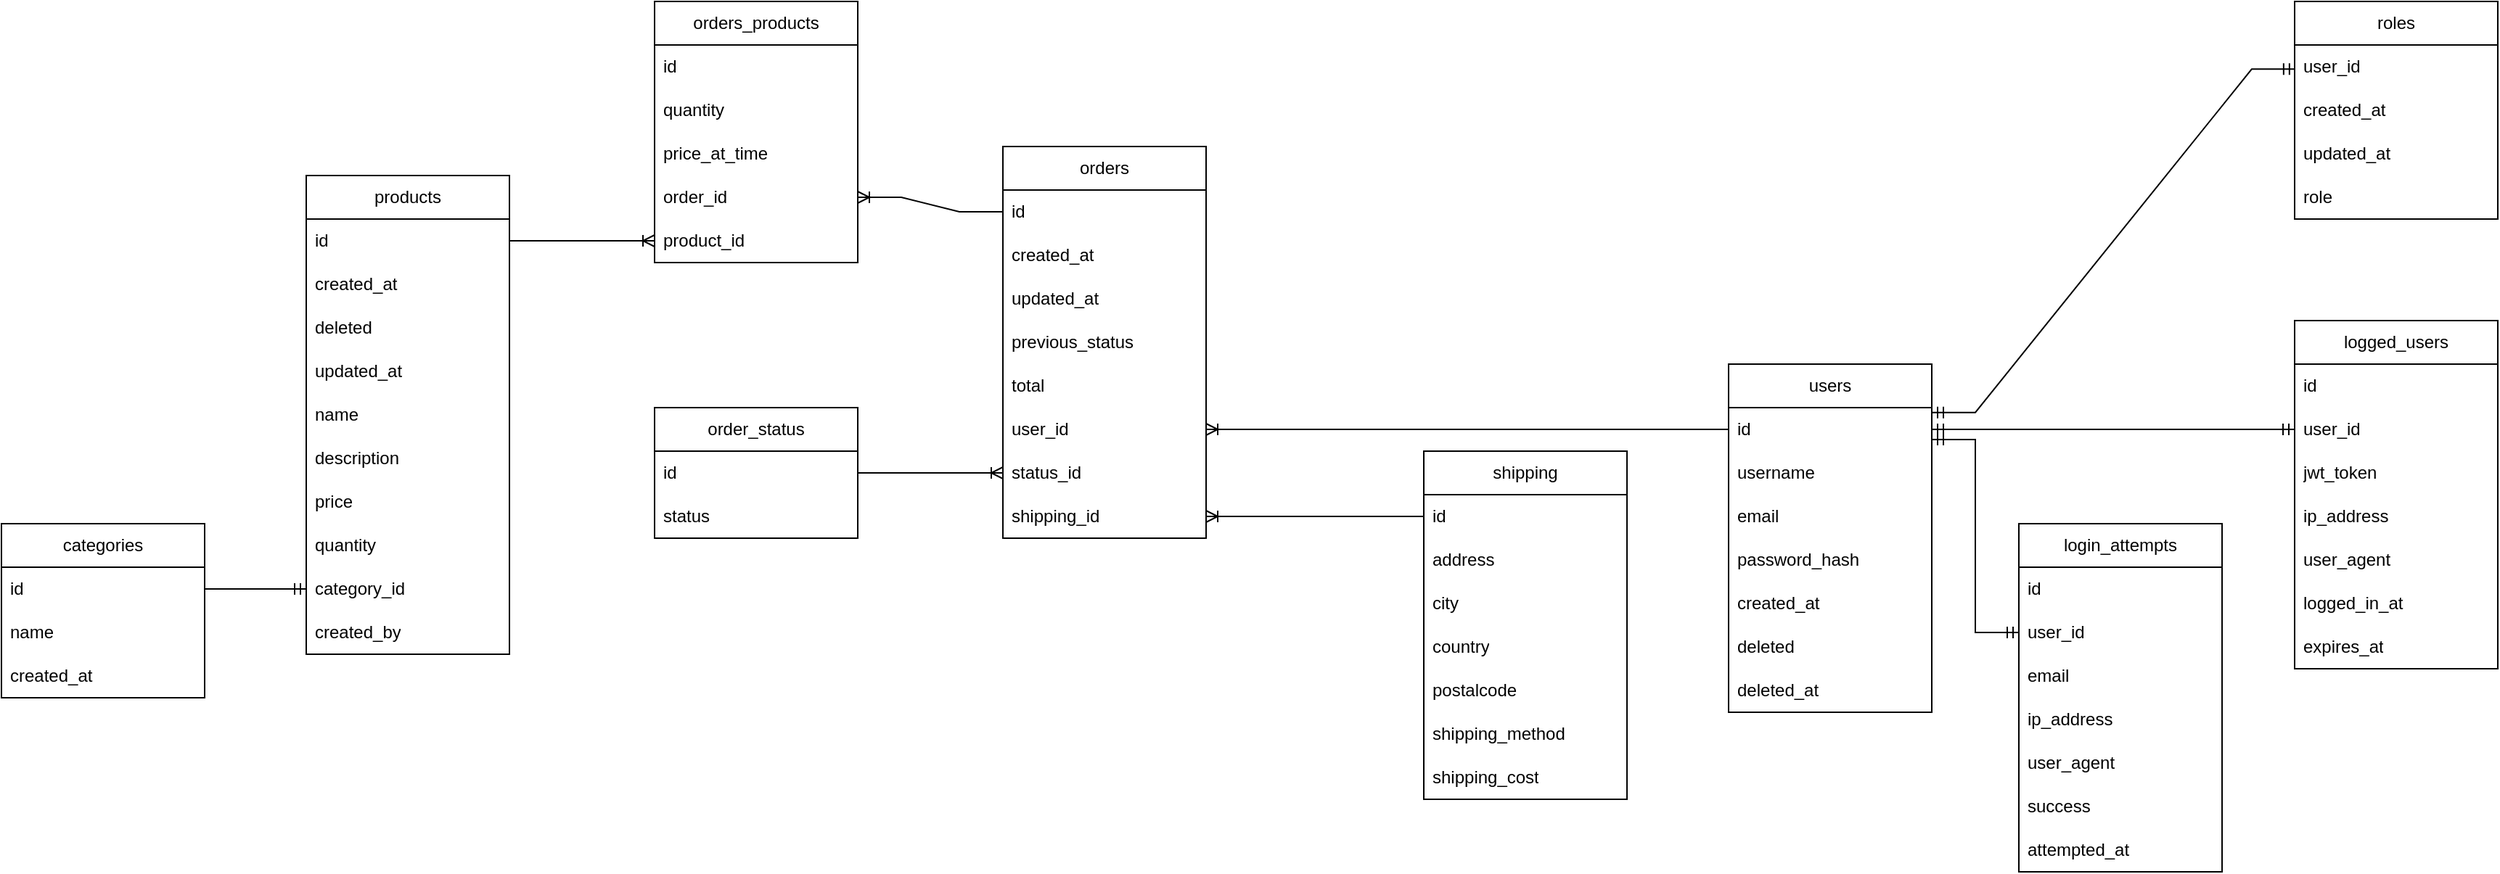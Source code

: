 <mxfile version="27.0.2">
  <diagram name="Page-1" id="U4_Lfza2s2po1m1ZU2j8">
    <mxGraphModel dx="2315" dy="1451" grid="1" gridSize="10" guides="1" tooltips="1" connect="1" arrows="1" fold="1" page="0" pageScale="1" pageWidth="1100" pageHeight="850" math="0" shadow="0">
      <root>
        <mxCell id="0" />
        <mxCell id="1" parent="0" />
        <mxCell id="vSll5am_uOoBg_vws1s7-2" value="users" style="swimlane;fontStyle=0;childLayout=stackLayout;horizontal=1;startSize=30;horizontalStack=0;resizeParent=1;resizeParentMax=0;resizeLast=0;collapsible=1;marginBottom=0;whiteSpace=wrap;html=1;" parent="1" vertex="1">
          <mxGeometry x="1240" y="50" width="140" height="240" as="geometry" />
        </mxCell>
        <mxCell id="vSll5am_uOoBg_vws1s7-3" value="id" style="text;strokeColor=none;fillColor=none;align=left;verticalAlign=middle;spacingLeft=4;spacingRight=4;overflow=hidden;points=[[0,0.5],[1,0.5]];portConstraint=eastwest;rotatable=0;whiteSpace=wrap;html=1;" parent="vSll5am_uOoBg_vws1s7-2" vertex="1">
          <mxGeometry y="30" width="140" height="30" as="geometry" />
        </mxCell>
        <mxCell id="vSll5am_uOoBg_vws1s7-4" value="username" style="text;strokeColor=none;fillColor=none;align=left;verticalAlign=middle;spacingLeft=4;spacingRight=4;overflow=hidden;points=[[0,0.5],[1,0.5]];portConstraint=eastwest;rotatable=0;whiteSpace=wrap;html=1;" parent="vSll5am_uOoBg_vws1s7-2" vertex="1">
          <mxGeometry y="60" width="140" height="30" as="geometry" />
        </mxCell>
        <mxCell id="xFotu5e_h92CgvD7lbRa-1" value="email" style="text;strokeColor=none;fillColor=none;align=left;verticalAlign=middle;spacingLeft=4;spacingRight=4;overflow=hidden;points=[[0,0.5],[1,0.5]];portConstraint=eastwest;rotatable=0;whiteSpace=wrap;html=1;" parent="vSll5am_uOoBg_vws1s7-2" vertex="1">
          <mxGeometry y="90" width="140" height="30" as="geometry" />
        </mxCell>
        <mxCell id="xFotu5e_h92CgvD7lbRa-4" value="password_hash" style="text;strokeColor=none;fillColor=none;align=left;verticalAlign=middle;spacingLeft=4;spacingRight=4;overflow=hidden;points=[[0,0.5],[1,0.5]];portConstraint=eastwest;rotatable=0;whiteSpace=wrap;html=1;" parent="vSll5am_uOoBg_vws1s7-2" vertex="1">
          <mxGeometry y="120" width="140" height="30" as="geometry" />
        </mxCell>
        <mxCell id="xFotu5e_h92CgvD7lbRa-5" value="created_at" style="text;strokeColor=none;fillColor=none;align=left;verticalAlign=middle;spacingLeft=4;spacingRight=4;overflow=hidden;points=[[0,0.5],[1,0.5]];portConstraint=eastwest;rotatable=0;whiteSpace=wrap;html=1;" parent="vSll5am_uOoBg_vws1s7-2" vertex="1">
          <mxGeometry y="150" width="140" height="30" as="geometry" />
        </mxCell>
        <mxCell id="xFotu5e_h92CgvD7lbRa-6" value="deleted" style="text;strokeColor=none;fillColor=none;align=left;verticalAlign=middle;spacingLeft=4;spacingRight=4;overflow=hidden;points=[[0,0.5],[1,0.5]];portConstraint=eastwest;rotatable=0;whiteSpace=wrap;html=1;" parent="vSll5am_uOoBg_vws1s7-2" vertex="1">
          <mxGeometry y="180" width="140" height="30" as="geometry" />
        </mxCell>
        <mxCell id="vSll5am_uOoBg_vws1s7-5" value="deleted_at" style="text;strokeColor=none;fillColor=none;align=left;verticalAlign=middle;spacingLeft=4;spacingRight=4;overflow=hidden;points=[[0,0.5],[1,0.5]];portConstraint=eastwest;rotatable=0;whiteSpace=wrap;html=1;" parent="vSll5am_uOoBg_vws1s7-2" vertex="1">
          <mxGeometry y="210" width="140" height="30" as="geometry" />
        </mxCell>
        <mxCell id="vSll5am_uOoBg_vws1s7-6" value="shipping" style="swimlane;fontStyle=0;childLayout=stackLayout;horizontal=1;startSize=30;horizontalStack=0;resizeParent=1;resizeParentMax=0;resizeLast=0;collapsible=1;marginBottom=0;whiteSpace=wrap;html=1;" parent="1" vertex="1">
          <mxGeometry x="1030" y="110" width="140" height="240" as="geometry" />
        </mxCell>
        <mxCell id="xFotu5e_h92CgvD7lbRa-8" value="id" style="text;strokeColor=none;fillColor=none;align=left;verticalAlign=middle;spacingLeft=4;spacingRight=4;overflow=hidden;points=[[0,0.5],[1,0.5]];portConstraint=eastwest;rotatable=0;whiteSpace=wrap;html=1;" parent="vSll5am_uOoBg_vws1s7-6" vertex="1">
          <mxGeometry y="30" width="140" height="30" as="geometry" />
        </mxCell>
        <mxCell id="vSll5am_uOoBg_vws1s7-7" value="address" style="text;strokeColor=none;fillColor=none;align=left;verticalAlign=middle;spacingLeft=4;spacingRight=4;overflow=hidden;points=[[0,0.5],[1,0.5]];portConstraint=eastwest;rotatable=0;whiteSpace=wrap;html=1;" parent="vSll5am_uOoBg_vws1s7-6" vertex="1">
          <mxGeometry y="60" width="140" height="30" as="geometry" />
        </mxCell>
        <mxCell id="vSll5am_uOoBg_vws1s7-8" value="city" style="text;strokeColor=none;fillColor=none;align=left;verticalAlign=middle;spacingLeft=4;spacingRight=4;overflow=hidden;points=[[0,0.5],[1,0.5]];portConstraint=eastwest;rotatable=0;whiteSpace=wrap;html=1;" parent="vSll5am_uOoBg_vws1s7-6" vertex="1">
          <mxGeometry y="90" width="140" height="30" as="geometry" />
        </mxCell>
        <mxCell id="vSll5am_uOoBg_vws1s7-9" value="country" style="text;strokeColor=none;fillColor=none;align=left;verticalAlign=middle;spacingLeft=4;spacingRight=4;overflow=hidden;points=[[0,0.5],[1,0.5]];portConstraint=eastwest;rotatable=0;whiteSpace=wrap;html=1;" parent="vSll5am_uOoBg_vws1s7-6" vertex="1">
          <mxGeometry y="120" width="140" height="30" as="geometry" />
        </mxCell>
        <mxCell id="xFotu5e_h92CgvD7lbRa-11" value="postalcode" style="text;strokeColor=none;fillColor=none;align=left;verticalAlign=middle;spacingLeft=4;spacingRight=4;overflow=hidden;points=[[0,0.5],[1,0.5]];portConstraint=eastwest;rotatable=0;whiteSpace=wrap;html=1;" parent="vSll5am_uOoBg_vws1s7-6" vertex="1">
          <mxGeometry y="150" width="140" height="30" as="geometry" />
        </mxCell>
        <mxCell id="xFotu5e_h92CgvD7lbRa-12" value="shipping_method" style="text;strokeColor=none;fillColor=none;align=left;verticalAlign=middle;spacingLeft=4;spacingRight=4;overflow=hidden;points=[[0,0.5],[1,0.5]];portConstraint=eastwest;rotatable=0;whiteSpace=wrap;html=1;" parent="vSll5am_uOoBg_vws1s7-6" vertex="1">
          <mxGeometry y="180" width="140" height="30" as="geometry" />
        </mxCell>
        <mxCell id="xFotu5e_h92CgvD7lbRa-14" value="shipping_cost" style="text;strokeColor=none;fillColor=none;align=left;verticalAlign=middle;spacingLeft=4;spacingRight=4;overflow=hidden;points=[[0,0.5],[1,0.5]];portConstraint=eastwest;rotatable=0;whiteSpace=wrap;html=1;" parent="vSll5am_uOoBg_vws1s7-6" vertex="1">
          <mxGeometry y="210" width="140" height="30" as="geometry" />
        </mxCell>
        <mxCell id="vSll5am_uOoBg_vws1s7-10" value="roles" style="swimlane;fontStyle=0;childLayout=stackLayout;horizontal=1;startSize=30;horizontalStack=0;resizeParent=1;resizeParentMax=0;resizeLast=0;collapsible=1;marginBottom=0;whiteSpace=wrap;html=1;" parent="1" vertex="1">
          <mxGeometry x="1630" y="-200" width="140" height="150" as="geometry" />
        </mxCell>
        <mxCell id="vSll5am_uOoBg_vws1s7-11" value="user_id" style="text;strokeColor=none;fillColor=none;align=left;verticalAlign=middle;spacingLeft=4;spacingRight=4;overflow=hidden;points=[[0,0.5],[1,0.5]];portConstraint=eastwest;rotatable=0;whiteSpace=wrap;html=1;" parent="vSll5am_uOoBg_vws1s7-10" vertex="1">
          <mxGeometry y="30" width="140" height="30" as="geometry" />
        </mxCell>
        <mxCell id="vSll5am_uOoBg_vws1s7-12" value="created_at" style="text;strokeColor=none;fillColor=none;align=left;verticalAlign=middle;spacingLeft=4;spacingRight=4;overflow=hidden;points=[[0,0.5],[1,0.5]];portConstraint=eastwest;rotatable=0;whiteSpace=wrap;html=1;" parent="vSll5am_uOoBg_vws1s7-10" vertex="1">
          <mxGeometry y="60" width="140" height="30" as="geometry" />
        </mxCell>
        <mxCell id="xFotu5e_h92CgvD7lbRa-15" value="updated_at" style="text;strokeColor=none;fillColor=none;align=left;verticalAlign=middle;spacingLeft=4;spacingRight=4;overflow=hidden;points=[[0,0.5],[1,0.5]];portConstraint=eastwest;rotatable=0;whiteSpace=wrap;html=1;" parent="vSll5am_uOoBg_vws1s7-10" vertex="1">
          <mxGeometry y="90" width="140" height="30" as="geometry" />
        </mxCell>
        <mxCell id="vSll5am_uOoBg_vws1s7-13" value="role" style="text;strokeColor=none;fillColor=none;align=left;verticalAlign=middle;spacingLeft=4;spacingRight=4;overflow=hidden;points=[[0,0.5],[1,0.5]];portConstraint=eastwest;rotatable=0;whiteSpace=wrap;html=1;" parent="vSll5am_uOoBg_vws1s7-10" vertex="1">
          <mxGeometry y="120" width="140" height="30" as="geometry" />
        </mxCell>
        <mxCell id="vSll5am_uOoBg_vws1s7-14" value="products" style="swimlane;fontStyle=0;childLayout=stackLayout;horizontal=1;startSize=30;horizontalStack=0;resizeParent=1;resizeParentMax=0;resizeLast=0;collapsible=1;marginBottom=0;whiteSpace=wrap;html=1;" parent="1" vertex="1">
          <mxGeometry x="260" y="-80" width="140" height="330" as="geometry" />
        </mxCell>
        <mxCell id="xFotu5e_h92CgvD7lbRa-26" value="id" style="text;strokeColor=none;fillColor=none;align=left;verticalAlign=middle;spacingLeft=4;spacingRight=4;overflow=hidden;points=[[0,0.5],[1,0.5]];portConstraint=eastwest;rotatable=0;whiteSpace=wrap;html=1;" parent="vSll5am_uOoBg_vws1s7-14" vertex="1">
          <mxGeometry y="30" width="140" height="30" as="geometry" />
        </mxCell>
        <mxCell id="xFotu5e_h92CgvD7lbRa-27" value="created_at" style="text;strokeColor=none;fillColor=none;align=left;verticalAlign=middle;spacingLeft=4;spacingRight=4;overflow=hidden;points=[[0,0.5],[1,0.5]];portConstraint=eastwest;rotatable=0;whiteSpace=wrap;html=1;" parent="vSll5am_uOoBg_vws1s7-14" vertex="1">
          <mxGeometry y="60" width="140" height="30" as="geometry" />
        </mxCell>
        <mxCell id="xFotu5e_h92CgvD7lbRa-29" value="deleted" style="text;strokeColor=none;fillColor=none;align=left;verticalAlign=middle;spacingLeft=4;spacingRight=4;overflow=hidden;points=[[0,0.5],[1,0.5]];portConstraint=eastwest;rotatable=0;whiteSpace=wrap;html=1;" parent="vSll5am_uOoBg_vws1s7-14" vertex="1">
          <mxGeometry y="90" width="140" height="30" as="geometry" />
        </mxCell>
        <mxCell id="xFotu5e_h92CgvD7lbRa-28" value="updated_at" style="text;strokeColor=none;fillColor=none;align=left;verticalAlign=middle;spacingLeft=4;spacingRight=4;overflow=hidden;points=[[0,0.5],[1,0.5]];portConstraint=eastwest;rotatable=0;whiteSpace=wrap;html=1;" parent="vSll5am_uOoBg_vws1s7-14" vertex="1">
          <mxGeometry y="120" width="140" height="30" as="geometry" />
        </mxCell>
        <mxCell id="vSll5am_uOoBg_vws1s7-15" value="name" style="text;strokeColor=none;fillColor=none;align=left;verticalAlign=middle;spacingLeft=4;spacingRight=4;overflow=hidden;points=[[0,0.5],[1,0.5]];portConstraint=eastwest;rotatable=0;whiteSpace=wrap;html=1;" parent="vSll5am_uOoBg_vws1s7-14" vertex="1">
          <mxGeometry y="150" width="140" height="30" as="geometry" />
        </mxCell>
        <mxCell id="vSll5am_uOoBg_vws1s7-16" value="description" style="text;strokeColor=none;fillColor=none;align=left;verticalAlign=middle;spacingLeft=4;spacingRight=4;overflow=hidden;points=[[0,0.5],[1,0.5]];portConstraint=eastwest;rotatable=0;whiteSpace=wrap;html=1;" parent="vSll5am_uOoBg_vws1s7-14" vertex="1">
          <mxGeometry y="180" width="140" height="30" as="geometry" />
        </mxCell>
        <mxCell id="xFotu5e_h92CgvD7lbRa-30" value="price" style="text;strokeColor=none;fillColor=none;align=left;verticalAlign=middle;spacingLeft=4;spacingRight=4;overflow=hidden;points=[[0,0.5],[1,0.5]];portConstraint=eastwest;rotatable=0;whiteSpace=wrap;html=1;" parent="vSll5am_uOoBg_vws1s7-14" vertex="1">
          <mxGeometry y="210" width="140" height="30" as="geometry" />
        </mxCell>
        <mxCell id="xFotu5e_h92CgvD7lbRa-31" value="quantity" style="text;strokeColor=none;fillColor=none;align=left;verticalAlign=middle;spacingLeft=4;spacingRight=4;overflow=hidden;points=[[0,0.5],[1,0.5]];portConstraint=eastwest;rotatable=0;whiteSpace=wrap;html=1;" parent="vSll5am_uOoBg_vws1s7-14" vertex="1">
          <mxGeometry y="240" width="140" height="30" as="geometry" />
        </mxCell>
        <mxCell id="xFotu5e_h92CgvD7lbRa-32" value="category_id" style="text;strokeColor=none;fillColor=none;align=left;verticalAlign=middle;spacingLeft=4;spacingRight=4;overflow=hidden;points=[[0,0.5],[1,0.5]];portConstraint=eastwest;rotatable=0;whiteSpace=wrap;html=1;" parent="vSll5am_uOoBg_vws1s7-14" vertex="1">
          <mxGeometry y="270" width="140" height="30" as="geometry" />
        </mxCell>
        <mxCell id="vSll5am_uOoBg_vws1s7-17" value="created_by" style="text;strokeColor=none;fillColor=none;align=left;verticalAlign=middle;spacingLeft=4;spacingRight=4;overflow=hidden;points=[[0,0.5],[1,0.5]];portConstraint=eastwest;rotatable=0;whiteSpace=wrap;html=1;" parent="vSll5am_uOoBg_vws1s7-14" vertex="1">
          <mxGeometry y="300" width="140" height="30" as="geometry" />
        </mxCell>
        <mxCell id="vSll5am_uOoBg_vws1s7-18" value="orders_products" style="swimlane;fontStyle=0;childLayout=stackLayout;horizontal=1;startSize=30;horizontalStack=0;resizeParent=1;resizeParentMax=0;resizeLast=0;collapsible=1;marginBottom=0;whiteSpace=wrap;html=1;" parent="1" vertex="1">
          <mxGeometry x="500" y="-200" width="140" height="180" as="geometry" />
        </mxCell>
        <mxCell id="vSll5am_uOoBg_vws1s7-19" value="id" style="text;strokeColor=none;fillColor=none;align=left;verticalAlign=middle;spacingLeft=4;spacingRight=4;overflow=hidden;points=[[0,0.5],[1,0.5]];portConstraint=eastwest;rotatable=0;whiteSpace=wrap;html=1;" parent="vSll5am_uOoBg_vws1s7-18" vertex="1">
          <mxGeometry y="30" width="140" height="30" as="geometry" />
        </mxCell>
        <mxCell id="vSll5am_uOoBg_vws1s7-20" value="quantity" style="text;strokeColor=none;fillColor=none;align=left;verticalAlign=middle;spacingLeft=4;spacingRight=4;overflow=hidden;points=[[0,0.5],[1,0.5]];portConstraint=eastwest;rotatable=0;whiteSpace=wrap;html=1;" parent="vSll5am_uOoBg_vws1s7-18" vertex="1">
          <mxGeometry y="60" width="140" height="30" as="geometry" />
        </mxCell>
        <mxCell id="xFotu5e_h92CgvD7lbRa-17" value="price_at_time" style="text;strokeColor=none;fillColor=none;align=left;verticalAlign=middle;spacingLeft=4;spacingRight=4;overflow=hidden;points=[[0,0.5],[1,0.5]];portConstraint=eastwest;rotatable=0;whiteSpace=wrap;html=1;" parent="vSll5am_uOoBg_vws1s7-18" vertex="1">
          <mxGeometry y="90" width="140" height="30" as="geometry" />
        </mxCell>
        <mxCell id="xFotu5e_h92CgvD7lbRa-18" value="order_id" style="text;strokeColor=none;fillColor=none;align=left;verticalAlign=middle;spacingLeft=4;spacingRight=4;overflow=hidden;points=[[0,0.5],[1,0.5]];portConstraint=eastwest;rotatable=0;whiteSpace=wrap;html=1;" parent="vSll5am_uOoBg_vws1s7-18" vertex="1">
          <mxGeometry y="120" width="140" height="30" as="geometry" />
        </mxCell>
        <mxCell id="xFotu5e_h92CgvD7lbRa-19" value="product_id" style="text;strokeColor=none;fillColor=none;align=left;verticalAlign=middle;spacingLeft=4;spacingRight=4;overflow=hidden;points=[[0,0.5],[1,0.5]];portConstraint=eastwest;rotatable=0;whiteSpace=wrap;html=1;" parent="vSll5am_uOoBg_vws1s7-18" vertex="1">
          <mxGeometry y="150" width="140" height="30" as="geometry" />
        </mxCell>
        <mxCell id="vSll5am_uOoBg_vws1s7-22" value="orders" style="swimlane;fontStyle=0;childLayout=stackLayout;horizontal=1;startSize=30;horizontalStack=0;resizeParent=1;resizeParentMax=0;resizeLast=0;collapsible=1;marginBottom=0;whiteSpace=wrap;html=1;" parent="1" vertex="1">
          <mxGeometry x="740" y="-100" width="140" height="270" as="geometry" />
        </mxCell>
        <mxCell id="xFotu5e_h92CgvD7lbRa-20" value="id" style="text;strokeColor=none;fillColor=none;align=left;verticalAlign=middle;spacingLeft=4;spacingRight=4;overflow=hidden;points=[[0,0.5],[1,0.5]];portConstraint=eastwest;rotatable=0;whiteSpace=wrap;html=1;" parent="vSll5am_uOoBg_vws1s7-22" vertex="1">
          <mxGeometry y="30" width="140" height="30" as="geometry" />
        </mxCell>
        <mxCell id="xFotu5e_h92CgvD7lbRa-21" value="created_at" style="text;strokeColor=none;fillColor=none;align=left;verticalAlign=middle;spacingLeft=4;spacingRight=4;overflow=hidden;points=[[0,0.5],[1,0.5]];portConstraint=eastwest;rotatable=0;whiteSpace=wrap;html=1;" parent="vSll5am_uOoBg_vws1s7-22" vertex="1">
          <mxGeometry y="60" width="140" height="30" as="geometry" />
        </mxCell>
        <mxCell id="xFotu5e_h92CgvD7lbRa-22" value="updated_at" style="text;strokeColor=none;fillColor=none;align=left;verticalAlign=middle;spacingLeft=4;spacingRight=4;overflow=hidden;points=[[0,0.5],[1,0.5]];portConstraint=eastwest;rotatable=0;whiteSpace=wrap;html=1;" parent="vSll5am_uOoBg_vws1s7-22" vertex="1">
          <mxGeometry y="90" width="140" height="30" as="geometry" />
        </mxCell>
        <mxCell id="vSll5am_uOoBg_vws1s7-23" value="previous_status" style="text;strokeColor=none;fillColor=none;align=left;verticalAlign=middle;spacingLeft=4;spacingRight=4;overflow=hidden;points=[[0,0.5],[1,0.5]];portConstraint=eastwest;rotatable=0;whiteSpace=wrap;html=1;" parent="vSll5am_uOoBg_vws1s7-22" vertex="1">
          <mxGeometry y="120" width="140" height="30" as="geometry" />
        </mxCell>
        <mxCell id="vSll5am_uOoBg_vws1s7-24" value="total" style="text;strokeColor=none;fillColor=none;align=left;verticalAlign=middle;spacingLeft=4;spacingRight=4;overflow=hidden;points=[[0,0.5],[1,0.5]];portConstraint=eastwest;rotatable=0;whiteSpace=wrap;html=1;" parent="vSll5am_uOoBg_vws1s7-22" vertex="1">
          <mxGeometry y="150" width="140" height="30" as="geometry" />
        </mxCell>
        <mxCell id="xFotu5e_h92CgvD7lbRa-23" value="user_id" style="text;strokeColor=none;fillColor=none;align=left;verticalAlign=middle;spacingLeft=4;spacingRight=4;overflow=hidden;points=[[0,0.5],[1,0.5]];portConstraint=eastwest;rotatable=0;whiteSpace=wrap;html=1;" parent="vSll5am_uOoBg_vws1s7-22" vertex="1">
          <mxGeometry y="180" width="140" height="30" as="geometry" />
        </mxCell>
        <mxCell id="xFotu5e_h92CgvD7lbRa-24" value="status_id" style="text;strokeColor=none;fillColor=none;align=left;verticalAlign=middle;spacingLeft=4;spacingRight=4;overflow=hidden;points=[[0,0.5],[1,0.5]];portConstraint=eastwest;rotatable=0;whiteSpace=wrap;html=1;" parent="vSll5am_uOoBg_vws1s7-22" vertex="1">
          <mxGeometry y="210" width="140" height="30" as="geometry" />
        </mxCell>
        <mxCell id="xFotu5e_h92CgvD7lbRa-25" value="shipping_id" style="text;strokeColor=none;fillColor=none;align=left;verticalAlign=middle;spacingLeft=4;spacingRight=4;overflow=hidden;points=[[0,0.5],[1,0.5]];portConstraint=eastwest;rotatable=0;whiteSpace=wrap;html=1;" parent="vSll5am_uOoBg_vws1s7-22" vertex="1">
          <mxGeometry y="240" width="140" height="30" as="geometry" />
        </mxCell>
        <mxCell id="kqFBPirBBl-EKtWzvrOD-8" value="" style="edgeStyle=entityRelationEdgeStyle;fontSize=12;html=1;endArrow=ERoneToMany;rounded=0;exitX=1;exitY=0.5;exitDx=0;exitDy=0;entryX=1;entryY=0.5;entryDx=0;entryDy=0;" edge="1" parent="vSll5am_uOoBg_vws1s7-22" source="xFotu5e_h92CgvD7lbRa-25" target="xFotu5e_h92CgvD7lbRa-25">
          <mxGeometry width="100" height="100" relative="1" as="geometry">
            <mxPoint x="233.64" y="318.46" as="sourcePoint" />
            <mxPoint x="80.0" y="310" as="targetPoint" />
            <Array as="points">
              <mxPoint x="290" y="255" />
            </Array>
          </mxGeometry>
        </mxCell>
        <mxCell id="vSll5am_uOoBg_vws1s7-26" value="order_status" style="swimlane;fontStyle=0;childLayout=stackLayout;horizontal=1;startSize=30;horizontalStack=0;resizeParent=1;resizeParentMax=0;resizeLast=0;collapsible=1;marginBottom=0;whiteSpace=wrap;html=1;" parent="1" vertex="1">
          <mxGeometry x="500" y="80" width="140" height="90" as="geometry" />
        </mxCell>
        <mxCell id="vSll5am_uOoBg_vws1s7-27" value="id" style="text;strokeColor=none;fillColor=none;align=left;verticalAlign=middle;spacingLeft=4;spacingRight=4;overflow=hidden;points=[[0,0.5],[1,0.5]];portConstraint=eastwest;rotatable=0;whiteSpace=wrap;html=1;" parent="vSll5am_uOoBg_vws1s7-26" vertex="1">
          <mxGeometry y="30" width="140" height="30" as="geometry" />
        </mxCell>
        <mxCell id="vSll5am_uOoBg_vws1s7-28" value="status" style="text;strokeColor=none;fillColor=none;align=left;verticalAlign=middle;spacingLeft=4;spacingRight=4;overflow=hidden;points=[[0,0.5],[1,0.5]];portConstraint=eastwest;rotatable=0;whiteSpace=wrap;html=1;" parent="vSll5am_uOoBg_vws1s7-26" vertex="1">
          <mxGeometry y="60" width="140" height="30" as="geometry" />
        </mxCell>
        <mxCell id="vSll5am_uOoBg_vws1s7-30" value="categories" style="swimlane;fontStyle=0;childLayout=stackLayout;horizontal=1;startSize=30;horizontalStack=0;resizeParent=1;resizeParentMax=0;resizeLast=0;collapsible=1;marginBottom=0;whiteSpace=wrap;html=1;" parent="1" vertex="1">
          <mxGeometry x="50" y="160" width="140" height="120" as="geometry" />
        </mxCell>
        <mxCell id="xFotu5e_h92CgvD7lbRa-16" value="id" style="text;strokeColor=none;fillColor=none;align=left;verticalAlign=middle;spacingLeft=4;spacingRight=4;overflow=hidden;points=[[0,0.5],[1,0.5]];portConstraint=eastwest;rotatable=0;whiteSpace=wrap;html=1;" parent="vSll5am_uOoBg_vws1s7-30" vertex="1">
          <mxGeometry y="30" width="140" height="30" as="geometry" />
        </mxCell>
        <mxCell id="vSll5am_uOoBg_vws1s7-31" value="name" style="text;strokeColor=none;fillColor=none;align=left;verticalAlign=middle;spacingLeft=4;spacingRight=4;overflow=hidden;points=[[0,0.5],[1,0.5]];portConstraint=eastwest;rotatable=0;whiteSpace=wrap;html=1;" parent="vSll5am_uOoBg_vws1s7-30" vertex="1">
          <mxGeometry y="60" width="140" height="30" as="geometry" />
        </mxCell>
        <mxCell id="vSll5am_uOoBg_vws1s7-32" value="created_at" style="text;strokeColor=none;fillColor=none;align=left;verticalAlign=middle;spacingLeft=4;spacingRight=4;overflow=hidden;points=[[0,0.5],[1,0.5]];portConstraint=eastwest;rotatable=0;whiteSpace=wrap;html=1;" parent="vSll5am_uOoBg_vws1s7-30" vertex="1">
          <mxGeometry y="90" width="140" height="30" as="geometry" />
        </mxCell>
        <mxCell id="vSll5am_uOoBg_vws1s7-34" value="login_attempts" style="swimlane;fontStyle=0;childLayout=stackLayout;horizontal=1;startSize=30;horizontalStack=0;resizeParent=1;resizeParentMax=0;resizeLast=0;collapsible=1;marginBottom=0;whiteSpace=wrap;html=1;" parent="1" vertex="1">
          <mxGeometry x="1440" y="160" width="140" height="240" as="geometry" />
        </mxCell>
        <mxCell id="vSll5am_uOoBg_vws1s7-35" value="id" style="text;strokeColor=none;fillColor=none;align=left;verticalAlign=middle;spacingLeft=4;spacingRight=4;overflow=hidden;points=[[0,0.5],[1,0.5]];portConstraint=eastwest;rotatable=0;whiteSpace=wrap;html=1;" parent="vSll5am_uOoBg_vws1s7-34" vertex="1">
          <mxGeometry y="30" width="140" height="30" as="geometry" />
        </mxCell>
        <mxCell id="vSll5am_uOoBg_vws1s7-36" value="user_id" style="text;strokeColor=none;fillColor=none;align=left;verticalAlign=middle;spacingLeft=4;spacingRight=4;overflow=hidden;points=[[0,0.5],[1,0.5]];portConstraint=eastwest;rotatable=0;whiteSpace=wrap;html=1;" parent="vSll5am_uOoBg_vws1s7-34" vertex="1">
          <mxGeometry y="60" width="140" height="30" as="geometry" />
        </mxCell>
        <mxCell id="xFotu5e_h92CgvD7lbRa-35" value="email" style="text;strokeColor=none;fillColor=none;align=left;verticalAlign=middle;spacingLeft=4;spacingRight=4;overflow=hidden;points=[[0,0.5],[1,0.5]];portConstraint=eastwest;rotatable=0;whiteSpace=wrap;html=1;" parent="vSll5am_uOoBg_vws1s7-34" vertex="1">
          <mxGeometry y="90" width="140" height="30" as="geometry" />
        </mxCell>
        <mxCell id="xFotu5e_h92CgvD7lbRa-34" value="ip_address" style="text;strokeColor=none;fillColor=none;align=left;verticalAlign=middle;spacingLeft=4;spacingRight=4;overflow=hidden;points=[[0,0.5],[1,0.5]];portConstraint=eastwest;rotatable=0;whiteSpace=wrap;html=1;" parent="vSll5am_uOoBg_vws1s7-34" vertex="1">
          <mxGeometry y="120" width="140" height="30" as="geometry" />
        </mxCell>
        <mxCell id="xFotu5e_h92CgvD7lbRa-33" value="user_agent" style="text;strokeColor=none;fillColor=none;align=left;verticalAlign=middle;spacingLeft=4;spacingRight=4;overflow=hidden;points=[[0,0.5],[1,0.5]];portConstraint=eastwest;rotatable=0;whiteSpace=wrap;html=1;" parent="vSll5am_uOoBg_vws1s7-34" vertex="1">
          <mxGeometry y="150" width="140" height="30" as="geometry" />
        </mxCell>
        <mxCell id="xFotu5e_h92CgvD7lbRa-36" value="success" style="text;strokeColor=none;fillColor=none;align=left;verticalAlign=middle;spacingLeft=4;spacingRight=4;overflow=hidden;points=[[0,0.5],[1,0.5]];portConstraint=eastwest;rotatable=0;whiteSpace=wrap;html=1;" parent="vSll5am_uOoBg_vws1s7-34" vertex="1">
          <mxGeometry y="180" width="140" height="30" as="geometry" />
        </mxCell>
        <mxCell id="vSll5am_uOoBg_vws1s7-37" value="attempted_at" style="text;strokeColor=none;fillColor=none;align=left;verticalAlign=middle;spacingLeft=4;spacingRight=4;overflow=hidden;points=[[0,0.5],[1,0.5]];portConstraint=eastwest;rotatable=0;whiteSpace=wrap;html=1;" parent="vSll5am_uOoBg_vws1s7-34" vertex="1">
          <mxGeometry y="210" width="140" height="30" as="geometry" />
        </mxCell>
        <mxCell id="vSll5am_uOoBg_vws1s7-38" value="logged_users" style="swimlane;fontStyle=0;childLayout=stackLayout;horizontal=1;startSize=30;horizontalStack=0;resizeParent=1;resizeParentMax=0;resizeLast=0;collapsible=1;marginBottom=0;whiteSpace=wrap;html=1;" parent="1" vertex="1">
          <mxGeometry x="1630" y="20" width="140" height="240" as="geometry" />
        </mxCell>
        <mxCell id="xFotu5e_h92CgvD7lbRa-37" value="id" style="text;strokeColor=none;fillColor=none;align=left;verticalAlign=middle;spacingLeft=4;spacingRight=4;overflow=hidden;points=[[0,0.5],[1,0.5]];portConstraint=eastwest;rotatable=0;whiteSpace=wrap;html=1;" parent="vSll5am_uOoBg_vws1s7-38" vertex="1">
          <mxGeometry y="30" width="140" height="30" as="geometry" />
        </mxCell>
        <mxCell id="xFotu5e_h92CgvD7lbRa-38" value="user_id" style="text;strokeColor=none;fillColor=none;align=left;verticalAlign=middle;spacingLeft=4;spacingRight=4;overflow=hidden;points=[[0,0.5],[1,0.5]];portConstraint=eastwest;rotatable=0;whiteSpace=wrap;html=1;" parent="vSll5am_uOoBg_vws1s7-38" vertex="1">
          <mxGeometry y="60" width="140" height="30" as="geometry" />
        </mxCell>
        <mxCell id="vSll5am_uOoBg_vws1s7-39" value="jwt_token" style="text;strokeColor=none;fillColor=none;align=left;verticalAlign=middle;spacingLeft=4;spacingRight=4;overflow=hidden;points=[[0,0.5],[1,0.5]];portConstraint=eastwest;rotatable=0;whiteSpace=wrap;html=1;" parent="vSll5am_uOoBg_vws1s7-38" vertex="1">
          <mxGeometry y="90" width="140" height="30" as="geometry" />
        </mxCell>
        <mxCell id="vSll5am_uOoBg_vws1s7-40" value="ip_address" style="text;strokeColor=none;fillColor=none;align=left;verticalAlign=middle;spacingLeft=4;spacingRight=4;overflow=hidden;points=[[0,0.5],[1,0.5]];portConstraint=eastwest;rotatable=0;whiteSpace=wrap;html=1;" parent="vSll5am_uOoBg_vws1s7-38" vertex="1">
          <mxGeometry y="120" width="140" height="30" as="geometry" />
        </mxCell>
        <mxCell id="xFotu5e_h92CgvD7lbRa-39" value="user_agent" style="text;strokeColor=none;fillColor=none;align=left;verticalAlign=middle;spacingLeft=4;spacingRight=4;overflow=hidden;points=[[0,0.5],[1,0.5]];portConstraint=eastwest;rotatable=0;whiteSpace=wrap;html=1;" parent="vSll5am_uOoBg_vws1s7-38" vertex="1">
          <mxGeometry y="150" width="140" height="30" as="geometry" />
        </mxCell>
        <mxCell id="xFotu5e_h92CgvD7lbRa-40" value="logged_in_at" style="text;strokeColor=none;fillColor=none;align=left;verticalAlign=middle;spacingLeft=4;spacingRight=4;overflow=hidden;points=[[0,0.5],[1,0.5]];portConstraint=eastwest;rotatable=0;whiteSpace=wrap;html=1;" parent="vSll5am_uOoBg_vws1s7-38" vertex="1">
          <mxGeometry y="180" width="140" height="30" as="geometry" />
        </mxCell>
        <mxCell id="vSll5am_uOoBg_vws1s7-41" value="expires_at" style="text;strokeColor=none;fillColor=none;align=left;verticalAlign=middle;spacingLeft=4;spacingRight=4;overflow=hidden;points=[[0,0.5],[1,0.5]];portConstraint=eastwest;rotatable=0;whiteSpace=wrap;html=1;" parent="vSll5am_uOoBg_vws1s7-38" vertex="1">
          <mxGeometry y="210" width="140" height="30" as="geometry" />
        </mxCell>
        <mxCell id="kqFBPirBBl-EKtWzvrOD-3" value="" style="edgeStyle=entityRelationEdgeStyle;fontSize=12;html=1;endArrow=ERmandOne;startArrow=ERmandOne;rounded=0;" edge="1" parent="1" source="vSll5am_uOoBg_vws1s7-3" target="xFotu5e_h92CgvD7lbRa-38">
          <mxGeometry width="100" height="100" relative="1" as="geometry">
            <mxPoint x="1460" y="220" as="sourcePoint" />
            <mxPoint x="1560" y="120" as="targetPoint" />
          </mxGeometry>
        </mxCell>
        <mxCell id="kqFBPirBBl-EKtWzvrOD-4" value="" style="edgeStyle=entityRelationEdgeStyle;fontSize=12;html=1;endArrow=ERmandOne;startArrow=ERmandOne;rounded=0;" edge="1" parent="1" target="vSll5am_uOoBg_vws1s7-36">
          <mxGeometry width="100" height="100" relative="1" as="geometry">
            <mxPoint x="1380" y="102" as="sourcePoint" />
            <mxPoint x="1500" y="240" as="targetPoint" />
          </mxGeometry>
        </mxCell>
        <mxCell id="kqFBPirBBl-EKtWzvrOD-5" value="" style="edgeStyle=entityRelationEdgeStyle;fontSize=12;html=1;endArrow=ERmandOne;startArrow=ERmandOne;rounded=0;exitX=0.997;exitY=0.223;exitDx=0;exitDy=0;exitPerimeter=0;" edge="1" parent="1">
          <mxGeometry width="100" height="100" relative="1" as="geometry">
            <mxPoint x="1380" y="83.35" as="sourcePoint" />
            <mxPoint x="1630.42" y="-153.34" as="targetPoint" />
          </mxGeometry>
        </mxCell>
        <mxCell id="kqFBPirBBl-EKtWzvrOD-6" value="" style="edgeStyle=entityRelationEdgeStyle;fontSize=12;html=1;endArrow=ERoneToMany;rounded=0;entryX=1;entryY=0.5;entryDx=0;entryDy=0;" edge="1" parent="1" source="vSll5am_uOoBg_vws1s7-3" target="xFotu5e_h92CgvD7lbRa-23">
          <mxGeometry width="100" height="100" relative="1" as="geometry">
            <mxPoint x="960" y="100" as="sourcePoint" />
            <mxPoint x="940" y="-40" as="targetPoint" />
          </mxGeometry>
        </mxCell>
        <mxCell id="kqFBPirBBl-EKtWzvrOD-9" value="" style="edgeStyle=entityRelationEdgeStyle;fontSize=12;html=1;endArrow=ERoneToMany;rounded=0;entryX=0;entryY=0.5;entryDx=0;entryDy=0;exitX=1;exitY=0.5;exitDx=0;exitDy=0;" edge="1" parent="1" source="vSll5am_uOoBg_vws1s7-27" target="xFotu5e_h92CgvD7lbRa-24">
          <mxGeometry width="100" height="100" relative="1" as="geometry">
            <mxPoint x="650" y="170" as="sourcePoint" />
            <mxPoint x="730" y="130" as="targetPoint" />
          </mxGeometry>
        </mxCell>
        <mxCell id="kqFBPirBBl-EKtWzvrOD-10" value="" style="edgeStyle=entityRelationEdgeStyle;fontSize=12;html=1;endArrow=ERoneToMany;rounded=0;entryX=0;entryY=0.5;entryDx=0;entryDy=0;" edge="1" parent="1" source="xFotu5e_h92CgvD7lbRa-26" target="xFotu5e_h92CgvD7lbRa-19">
          <mxGeometry width="100" height="100" relative="1" as="geometry">
            <mxPoint x="390" y="90" as="sourcePoint" />
            <mxPoint x="490" y="-10" as="targetPoint" />
          </mxGeometry>
        </mxCell>
        <mxCell id="kqFBPirBBl-EKtWzvrOD-12" value="" style="edgeStyle=entityRelationEdgeStyle;fontSize=12;html=1;endArrow=ERmandOne;rounded=0;entryX=0;entryY=0.5;entryDx=0;entryDy=0;" edge="1" parent="1" source="xFotu5e_h92CgvD7lbRa-16" target="xFotu5e_h92CgvD7lbRa-32">
          <mxGeometry width="100" height="100" relative="1" as="geometry">
            <mxPoint x="160" y="310" as="sourcePoint" />
            <mxPoint x="260" y="210" as="targetPoint" />
          </mxGeometry>
        </mxCell>
        <mxCell id="kqFBPirBBl-EKtWzvrOD-14" value="" style="edgeStyle=entityRelationEdgeStyle;fontSize=12;html=1;endArrow=ERoneToMany;rounded=0;exitX=0;exitY=0.5;exitDx=0;exitDy=0;entryX=1;entryY=0.5;entryDx=0;entryDy=0;" edge="1" parent="1" source="xFotu5e_h92CgvD7lbRa-20" target="xFotu5e_h92CgvD7lbRa-18">
          <mxGeometry width="100" height="100" relative="1" as="geometry">
            <mxPoint x="740" y="-55" as="sourcePoint" />
            <mxPoint x="640" y="-65" as="targetPoint" />
            <Array as="points">
              <mxPoint x="670" y="-50" />
              <mxPoint x="690" y="-65" />
              <mxPoint x="670" y="-50" />
              <mxPoint x="660" y="-50" />
            </Array>
          </mxGeometry>
        </mxCell>
      </root>
    </mxGraphModel>
  </diagram>
</mxfile>
